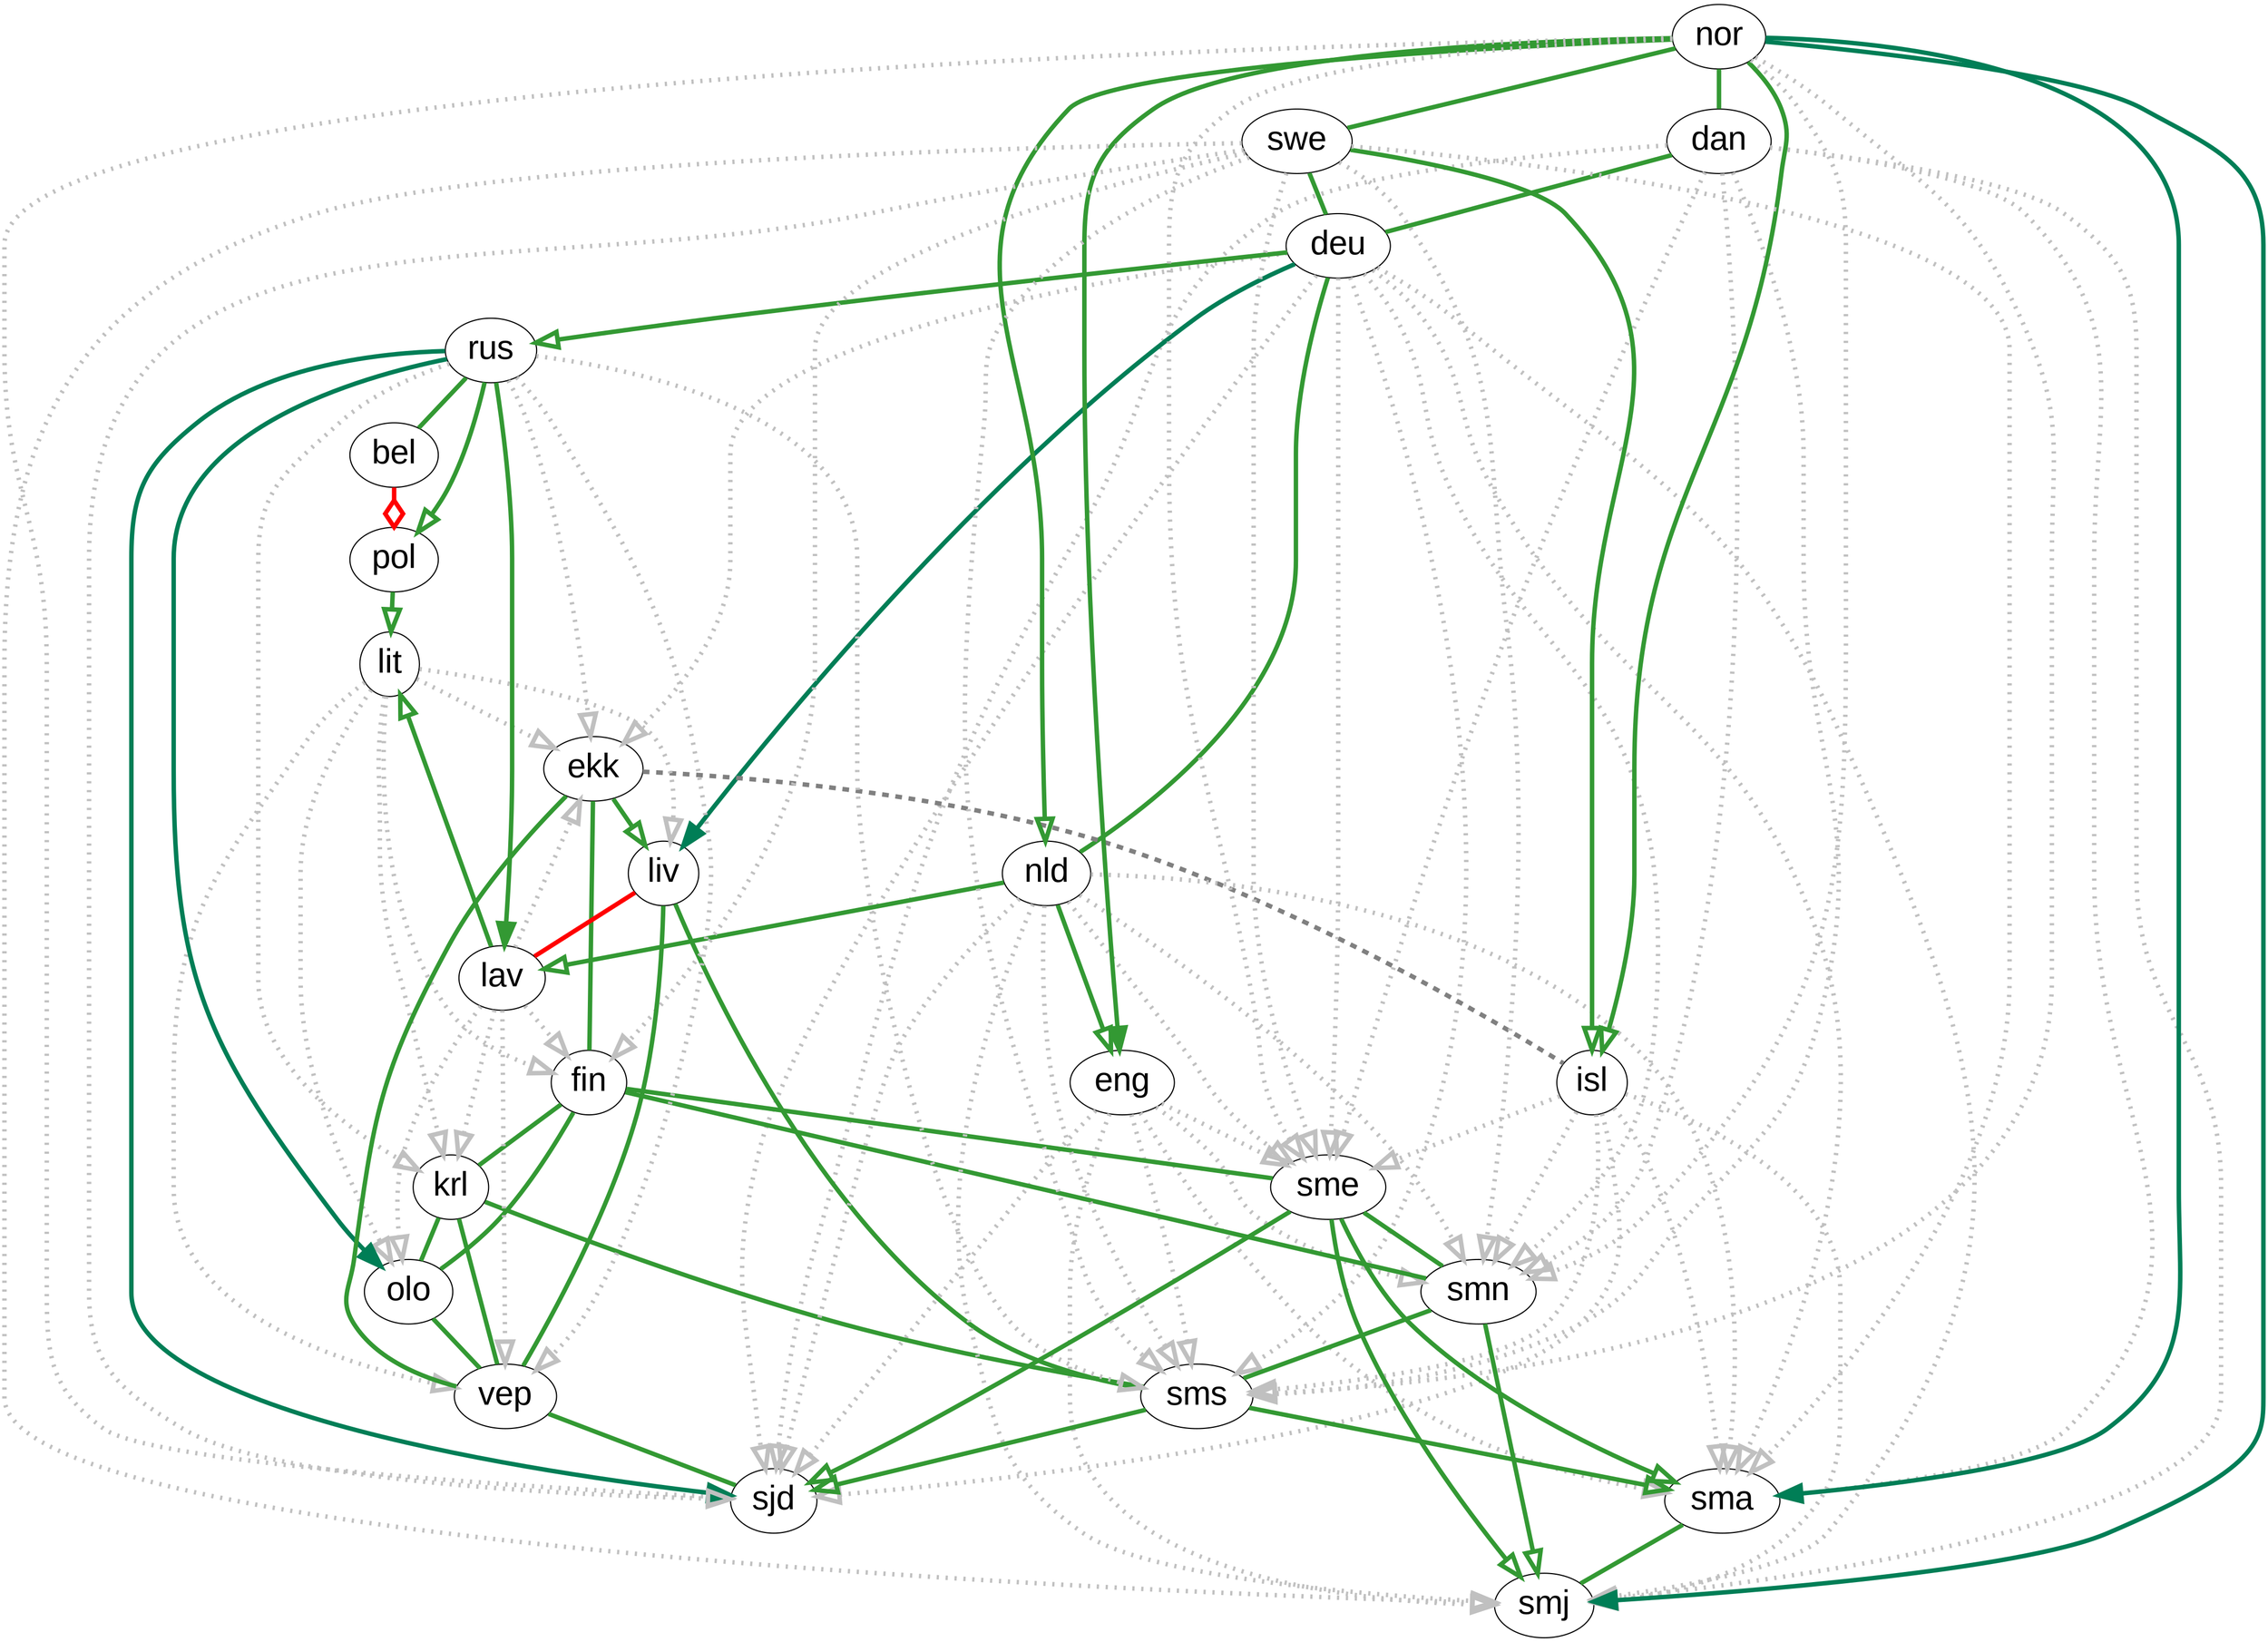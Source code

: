 digraph LanguageGraph
{
  splines=true;
  node [ fontname=Arial, fontcolor=black, fontsize=30];
  bel [pos="2300.0,2650.0", width="0.1", height="0.05"];
  dan [pos="1500.0,2800.0", width="0.1", height="0.05"];
  deu [pos="1550.0,2450.0", width="0.1", height="0.05"];
  ekk [pos="2300.0,2950.0", width="0.1", height="0.05"];
  eng [pos="1000.0,2650.0", width="0.1", height="0.05"];
  fin [pos="2250.0,3100.0", width="0.1", height="0.05"];
  isl [pos="950.0,3250.0", width="0.1", height="0.05"];
  krl [pos="2600.0,3200.0", width="0.1", height="0.05"];
  lav [pos="2200.0,2840.0", width="0.1", height="0.05"];
  lit [pos="2200.0,2750.0", width="0.1", height="0.05"];
  liv [pos="2075.0,2870.0", width="0.1", height="0.05"];
  nld [pos="1300.0,2625.0", width="0.1", height="0.05"];
  nor [pos="1400.0,3050.0", width="0.1", height="0.05"];
  olo [pos="2650.0,3050.0", width="0.1", height="0.05"];
  pol [pos="2000.0,2600.0", width="0.1", height="0.05"];
  rus [pos="2900.0,2800.0", width="0.1", height="0.05"];
  sjd [pos="2750.0,3350.0", width="0.1", height="0.05"];
  sma [pos="1700.0,3233.5", width="0.1", height="0.05"];
  sme [pos="2200.0,3450.0", width="0.1", height="0.05"];
  smj [pos="1825.0,3400.0", width="0.1", height="0.05"];
  smn [pos="2350.0,3350.0", width="0.1", height="0.05"];
  sms [pos="2433.5,3400.0", width="0.1", height="0.05"];
  swe [pos="1750.0,3000.0", width="0.1", height="0.05"];
  vep [pos="2750.0,3000.0", width="0.1", height="0.05"];
subgraph undirected
{
  edge [dir=none];
}
subgraph bidirected
{
  edge [dir=none];
  fin -> krl [color="#339933ff",penwidth="4"];
  fin -> olo [color="#339933ff",penwidth="4"];
  fin -> ekk [color="#339933ff",penwidth="4"];
  fin -> sme [color="#339933ff",penwidth="4"];
  fin -> smn [color="#339933ff",penwidth="4"];
  krl -> olo [color="#339933ff",penwidth="4"];
  krl -> vep [color="#339933ff",penwidth="4"];
  krl -> sms [color="#339933ff",penwidth="4"];
  olo -> vep [color="#339933ff",penwidth="4"];
  vep -> ekk [color="#339933ff",penwidth="4"];
  vep -> liv [color="#339933ff",penwidth="4"];
  vep -> sjd [color="#339933ff",penwidth="4"];
  ekk -> isl [color="#808080ff",style="dashed",penwidth="4"];
  liv -> sms [color="#339933ff",penwidth="4"];
  liv -> lav [color="#ff0000ff",penwidth="4"];
  sma -> smj [color="#339933ff",penwidth="4"];
  sme -> smn [color="#339933ff",penwidth="4"];
  smn -> sms [color="#339933ff",penwidth="4"];
  nor -> swe [color="#339933ff",penwidth="4"];
  nor -> dan [color="#339933ff",penwidth="4"];
  swe -> deu [color="#339933ff",penwidth="4"];
  dan -> deu [color="#339933ff",penwidth="4"];
  deu -> nld [color="#339933ff",penwidth="4"];
  rus -> bel [color="#339933ff",penwidth="4"];
}
subgraph directed
{
  edge [arrowsize=2];
  swe -> fin [color="#c0c0c0ff",style="dotted",arrowhead="onormal",penwidth="4"];
  lav -> fin [color="#c0c0c0ff",style="dotted",arrowhead="onormal",penwidth="4"];
  lit -> fin [color="#c0c0c0ff",style="dotted",arrowhead="onormal",penwidth="4"];
  lav -> krl [color="#c0c0c0ff",style="dotted",arrowhead="onormal",penwidth="4"];
  lit -> krl [color="#c0c0c0ff",style="dotted",arrowhead="onormal",penwidth="4"];
  rus -> krl [color="#c0c0c0ff",style="dotted",arrowhead="onormal",penwidth="4"];
  lav -> olo [color="#c0c0c0ff",style="dotted",arrowhead="onormal",penwidth="4"];
  lit -> olo [color="#c0c0c0ff",style="dotted",arrowhead="onormal",penwidth="4"];
  rus -> olo [color="#007e56ff",penwidth="4"];
  lav -> vep [color="#c0c0c0ff",style="dotted",arrowhead="onormal",penwidth="4"];
  lit -> vep [color="#c0c0c0ff",style="dotted",arrowhead="onormal",penwidth="4"];
  rus -> vep [color="#c0c0c0ff",style="dotted",arrowhead="onormal",penwidth="4"];
  ekk -> liv [color="#339933ff",arrowhead="onormal",penwidth="4"];
  deu -> ekk [color="#c0c0c0ff",style="dotted",arrowhead="onormal",penwidth="4"];
  lav -> ekk [color="#c0c0c0ff",style="dotted",arrowhead="onormal",penwidth="4"];
  lit -> ekk [color="#c0c0c0ff",style="dotted",arrowhead="onormal",penwidth="4"];
  rus -> ekk [color="#c0c0c0ff",style="dotted",arrowhead="onormal",penwidth="4"];
  deu -> liv [color="#007e56ff",penwidth="4"];
  lit -> liv [color="#c0c0c0ff",style="dotted",arrowhead="onormal",penwidth="4"];
  sme -> sma [color="#339933ff",arrowhead="onormal",penwidth="4"];
  sms -> sma [color="#339933ff",arrowhead="onormal",penwidth="4"];
  nor -> sma [color="#007e56ff",penwidth="4"];
  swe -> sma [color="#c0c0c0ff",style="dotted",arrowhead="onormal",penwidth="4"];
  dan -> sma [color="#c0c0c0ff",style="dotted",arrowhead="onormal",penwidth="4"];
  isl -> sma [color="#c0c0c0ff",style="dotted",arrowhead="onormal",penwidth="4"];
  deu -> sma [color="#c0c0c0ff",style="dotted",arrowhead="onormal",penwidth="4"];
  nld -> sma [color="#c0c0c0ff",style="dotted",arrowhead="onormal",penwidth="4"];
  eng -> sma [color="#c0c0c0ff",style="dotted",arrowhead="onormal",penwidth="4"];
  sme -> smj [color="#339933ff",arrowhead="onormal",penwidth="4"];
  smn -> smj [color="#339933ff",arrowhead="onormal",penwidth="4"];
  nor -> smj [color="#007e56ff",penwidth="4"];
  swe -> smj [color="#c0c0c0ff",style="dotted",arrowhead="onormal",penwidth="4"];
  dan -> smj [color="#c0c0c0ff",style="dotted",arrowhead="onormal",penwidth="4"];
  isl -> smj [color="#c0c0c0ff",style="dotted",arrowhead="onormal",penwidth="4"];
  deu -> smj [color="#c0c0c0ff",style="dotted",arrowhead="onormal",penwidth="4"];
  nld -> smj [color="#c0c0c0ff",style="dotted",arrowhead="onormal",penwidth="4"];
  eng -> smj [color="#c0c0c0ff",style="dotted",arrowhead="onormal",penwidth="4"];
  sme -> sjd [color="#339933ff",arrowhead="onormal",penwidth="4"];
  nor -> sme [color="#c0c0c0ff",style="dotted",arrowhead="onormal",penwidth="4"];
  swe -> sme [color="#c0c0c0ff",style="dotted",arrowhead="onormal",penwidth="4"];
  dan -> sme [color="#c0c0c0ff",style="dotted",arrowhead="onormal",penwidth="4"];
  isl -> sme [color="#c0c0c0ff",style="dotted",arrowhead="onormal",penwidth="4"];
  deu -> sme [color="#c0c0c0ff",style="dotted",arrowhead="onormal",penwidth="4"];
  nld -> sme [color="#c0c0c0ff",style="dotted",arrowhead="onormal",penwidth="4"];
  eng -> sme [color="#c0c0c0ff",style="dotted",arrowhead="onormal",penwidth="4"];
  nor -> smn [color="#c0c0c0ff",style="dotted",arrowhead="onormal",penwidth="4"];
  swe -> smn [color="#c0c0c0ff",style="dotted",arrowhead="onormal",penwidth="4"];
  dan -> smn [color="#c0c0c0ff",style="dotted",arrowhead="onormal",penwidth="4"];
  isl -> smn [color="#c0c0c0ff",style="dotted",arrowhead="onormal",penwidth="4"];
  deu -> smn [color="#c0c0c0ff",style="dotted",arrowhead="onormal",penwidth="4"];
  nld -> smn [color="#c0c0c0ff",style="dotted",arrowhead="onormal",penwidth="4"];
  eng -> smn [color="#c0c0c0ff",style="dotted",arrowhead="onormal",penwidth="4"];
  sms -> sjd [color="#339933ff",arrowhead="onormal",penwidth="4"];
  nor -> sms [color="#c0c0c0ff",style="dotted",arrowhead="onormal",penwidth="4"];
  swe -> sms [color="#c0c0c0ff",style="dotted",arrowhead="onormal",penwidth="4"];
  dan -> sms [color="#c0c0c0ff",style="dotted",arrowhead="onormal",penwidth="4"];
  isl -> sms [color="#c0c0c0ff",style="dotted",arrowhead="onormal",penwidth="4"];
  deu -> sms [color="#c0c0c0ff",style="dotted",arrowhead="onormal",penwidth="4"];
  nld -> sms [color="#c0c0c0ff",style="dotted",arrowhead="onormal",penwidth="4"];
  eng -> sms [color="#c0c0c0ff",style="dotted",arrowhead="onormal",penwidth="4"];
  rus -> sms [color="#c0c0c0ff",style="dotted",arrowhead="onormal",penwidth="4"];
  nor -> sjd [color="#c0c0c0ff",style="dotted",arrowhead="onormal",penwidth="4"];
  swe -> sjd [color="#c0c0c0ff",style="dotted",arrowhead="onormal",penwidth="4"];
  dan -> sjd [color="#c0c0c0ff",style="dotted",arrowhead="onormal",penwidth="4"];
  isl -> sjd [color="#c0c0c0ff",style="dotted",arrowhead="onormal",penwidth="4"];
  deu -> sjd [color="#c0c0c0ff",style="dotted",arrowhead="onormal",penwidth="4"];
  nld -> sjd [color="#c0c0c0ff",style="dotted",arrowhead="onormal",penwidth="4"];
  eng -> sjd [color="#c0c0c0ff",style="dotted",arrowhead="onormal",penwidth="4"];
  rus -> sjd [color="#007e56ff",penwidth="4"];
  nor -> isl [color="#339933ff",arrowhead="onormal",penwidth="4"];
  nor -> nld [color="#339933ff",arrowhead="onormal",penwidth="4"];
  nor -> eng [color="#339933ff",penwidth="4"];
  swe -> isl [color="#339933ff",arrowhead="onormal",penwidth="4"];
  deu -> rus [color="#339933ff",arrowhead="onormal",penwidth="4"];
  nld -> eng [color="#339933ff",arrowhead="onormal",penwidth="4"];
  nld -> lav [color="#339933ff",arrowhead="onormal",penwidth="4"];
  lav -> lit [color="#339933ff",arrowhead="onormal",penwidth="4"];
  rus -> lav [color="#339933ff",penwidth="4"];
  pol -> lit [color="#339933ff",arrowhead="onormal",penwidth="4"];
  rus -> pol [color="#339933ff",arrowhead="onormal",penwidth="4"];
  bel -> pol [color="#ff0000ff",arrowhead="odiamond",penwidth="4"];
}
subgraph directedPreset
{
  edge [arrowsize=2];
}
}
